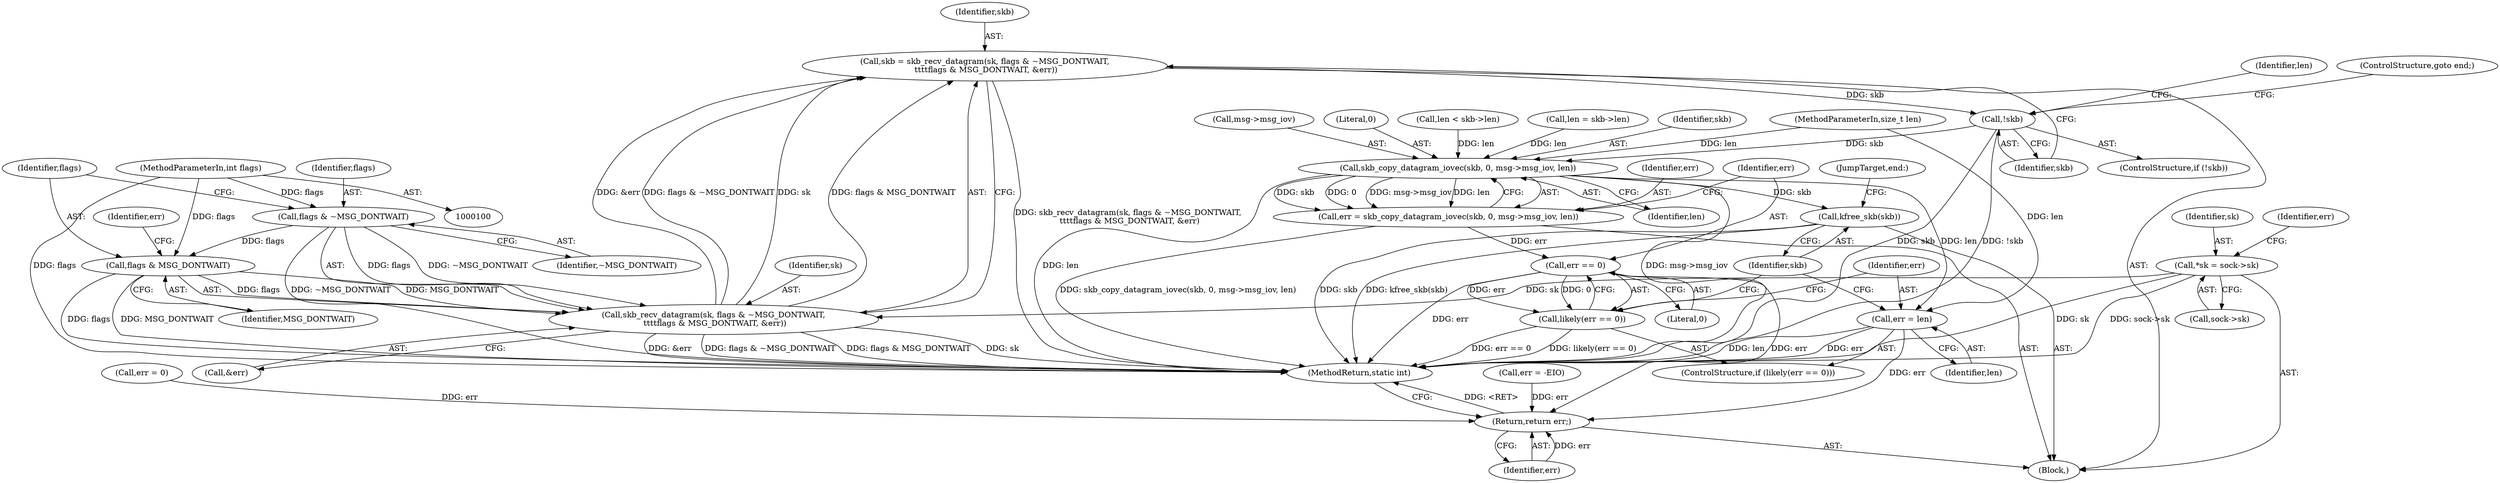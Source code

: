 digraph "0_linux_f3d3342602f8bcbf37d7c46641cb9bca7618eb1c_20@API" {
"1000129" [label="(Call,skb = skb_recv_datagram(sk, flags & ~MSG_DONTWAIT,\n \t\t\t\tflags & MSG_DONTWAIT, &err))"];
"1000131" [label="(Call,skb_recv_datagram(sk, flags & ~MSG_DONTWAIT,\n \t\t\t\tflags & MSG_DONTWAIT, &err))"];
"1000110" [label="(Call,*sk = sock->sk)"];
"1000133" [label="(Call,flags & ~MSG_DONTWAIT)"];
"1000105" [label="(MethodParameterIn,int flags)"];
"1000136" [label="(Call,flags & MSG_DONTWAIT)"];
"1000142" [label="(Call,!skb)"];
"1000170" [label="(Call,skb_copy_datagram_iovec(skb, 0, msg->msg_iov, len))"];
"1000168" [label="(Call,err = skb_copy_datagram_iovec(skb, 0, msg->msg_iov, len))"];
"1000179" [label="(Call,err == 0)"];
"1000178" [label="(Call,likely(err == 0))"];
"1000188" [label="(Return,return err;)"];
"1000182" [label="(Call,err = len)"];
"1000185" [label="(Call,kfree_skb(skb))"];
"1000139" [label="(Call,&err)"];
"1000182" [label="(Call,err = len)"];
"1000188" [label="(Return,return err;)"];
"1000126" [label="(Call,err = 0)"];
"1000151" [label="(Call,len = skb->len)"];
"1000186" [label="(Identifier,skb)"];
"1000177" [label="(ControlStructure,if (likely(err == 0)))"];
"1000137" [label="(Identifier,flags)"];
"1000143" [label="(Identifier,skb)"];
"1000130" [label="(Identifier,skb)"];
"1000180" [label="(Identifier,err)"];
"1000104" [label="(MethodParameterIn,size_t len)"];
"1000111" [label="(Identifier,sk)"];
"1000141" [label="(ControlStructure,if (!skb))"];
"1000171" [label="(Identifier,skb)"];
"1000140" [label="(Identifier,err)"];
"1000110" [label="(Call,*sk = sock->sk)"];
"1000189" [label="(Identifier,err)"];
"1000190" [label="(MethodReturn,static int)"];
"1000184" [label="(Identifier,len)"];
"1000142" [label="(Call,!skb)"];
"1000136" [label="(Call,flags & MSG_DONTWAIT)"];
"1000138" [label="(Identifier,MSG_DONTWAIT)"];
"1000135" [label="(Identifier,~MSG_DONTWAIT)"];
"1000147" [label="(Identifier,len)"];
"1000169" [label="(Identifier,err)"];
"1000183" [label="(Identifier,err)"];
"1000129" [label="(Call,skb = skb_recv_datagram(sk, flags & ~MSG_DONTWAIT,\n \t\t\t\tflags & MSG_DONTWAIT, &err))"];
"1000178" [label="(Call,likely(err == 0))"];
"1000133" [label="(Call,flags & ~MSG_DONTWAIT)"];
"1000131" [label="(Call,skb_recv_datagram(sk, flags & ~MSG_DONTWAIT,\n \t\t\t\tflags & MSG_DONTWAIT, &err))"];
"1000187" [label="(JumpTarget,end:)"];
"1000112" [label="(Call,sock->sk)"];
"1000168" [label="(Call,err = skb_copy_datagram_iovec(skb, 0, msg->msg_iov, len))"];
"1000106" [label="(Block,)"];
"1000116" [label="(Identifier,err)"];
"1000115" [label="(Call,err = -EIO)"];
"1000179" [label="(Call,err == 0)"];
"1000176" [label="(Identifier,len)"];
"1000134" [label="(Identifier,flags)"];
"1000132" [label="(Identifier,sk)"];
"1000170" [label="(Call,skb_copy_datagram_iovec(skb, 0, msg->msg_iov, len))"];
"1000173" [label="(Call,msg->msg_iov)"];
"1000105" [label="(MethodParameterIn,int flags)"];
"1000172" [label="(Literal,0)"];
"1000158" [label="(Call,len < skb->len)"];
"1000185" [label="(Call,kfree_skb(skb))"];
"1000181" [label="(Literal,0)"];
"1000144" [label="(ControlStructure,goto end;)"];
"1000129" -> "1000106"  [label="AST: "];
"1000129" -> "1000131"  [label="CFG: "];
"1000130" -> "1000129"  [label="AST: "];
"1000131" -> "1000129"  [label="AST: "];
"1000143" -> "1000129"  [label="CFG: "];
"1000129" -> "1000190"  [label="DDG: skb_recv_datagram(sk, flags & ~MSG_DONTWAIT,\n \t\t\t\tflags & MSG_DONTWAIT, &err)"];
"1000131" -> "1000129"  [label="DDG: sk"];
"1000131" -> "1000129"  [label="DDG: flags & ~MSG_DONTWAIT"];
"1000131" -> "1000129"  [label="DDG: flags & MSG_DONTWAIT"];
"1000131" -> "1000129"  [label="DDG: &err"];
"1000129" -> "1000142"  [label="DDG: skb"];
"1000131" -> "1000139"  [label="CFG: "];
"1000132" -> "1000131"  [label="AST: "];
"1000133" -> "1000131"  [label="AST: "];
"1000136" -> "1000131"  [label="AST: "];
"1000139" -> "1000131"  [label="AST: "];
"1000131" -> "1000190"  [label="DDG: sk"];
"1000131" -> "1000190"  [label="DDG: &err"];
"1000131" -> "1000190"  [label="DDG: flags & ~MSG_DONTWAIT"];
"1000131" -> "1000190"  [label="DDG: flags & MSG_DONTWAIT"];
"1000110" -> "1000131"  [label="DDG: sk"];
"1000133" -> "1000131"  [label="DDG: flags"];
"1000133" -> "1000131"  [label="DDG: ~MSG_DONTWAIT"];
"1000136" -> "1000131"  [label="DDG: flags"];
"1000136" -> "1000131"  [label="DDG: MSG_DONTWAIT"];
"1000110" -> "1000106"  [label="AST: "];
"1000110" -> "1000112"  [label="CFG: "];
"1000111" -> "1000110"  [label="AST: "];
"1000112" -> "1000110"  [label="AST: "];
"1000116" -> "1000110"  [label="CFG: "];
"1000110" -> "1000190"  [label="DDG: sock->sk"];
"1000110" -> "1000190"  [label="DDG: sk"];
"1000133" -> "1000135"  [label="CFG: "];
"1000134" -> "1000133"  [label="AST: "];
"1000135" -> "1000133"  [label="AST: "];
"1000137" -> "1000133"  [label="CFG: "];
"1000133" -> "1000190"  [label="DDG: ~MSG_DONTWAIT"];
"1000105" -> "1000133"  [label="DDG: flags"];
"1000133" -> "1000136"  [label="DDG: flags"];
"1000105" -> "1000100"  [label="AST: "];
"1000105" -> "1000190"  [label="DDG: flags"];
"1000105" -> "1000136"  [label="DDG: flags"];
"1000136" -> "1000138"  [label="CFG: "];
"1000137" -> "1000136"  [label="AST: "];
"1000138" -> "1000136"  [label="AST: "];
"1000140" -> "1000136"  [label="CFG: "];
"1000136" -> "1000190"  [label="DDG: MSG_DONTWAIT"];
"1000136" -> "1000190"  [label="DDG: flags"];
"1000142" -> "1000141"  [label="AST: "];
"1000142" -> "1000143"  [label="CFG: "];
"1000143" -> "1000142"  [label="AST: "];
"1000144" -> "1000142"  [label="CFG: "];
"1000147" -> "1000142"  [label="CFG: "];
"1000142" -> "1000190"  [label="DDG: !skb"];
"1000142" -> "1000190"  [label="DDG: skb"];
"1000142" -> "1000170"  [label="DDG: skb"];
"1000170" -> "1000168"  [label="AST: "];
"1000170" -> "1000176"  [label="CFG: "];
"1000171" -> "1000170"  [label="AST: "];
"1000172" -> "1000170"  [label="AST: "];
"1000173" -> "1000170"  [label="AST: "];
"1000176" -> "1000170"  [label="AST: "];
"1000168" -> "1000170"  [label="CFG: "];
"1000170" -> "1000190"  [label="DDG: len"];
"1000170" -> "1000190"  [label="DDG: msg->msg_iov"];
"1000170" -> "1000168"  [label="DDG: skb"];
"1000170" -> "1000168"  [label="DDG: 0"];
"1000170" -> "1000168"  [label="DDG: msg->msg_iov"];
"1000170" -> "1000168"  [label="DDG: len"];
"1000158" -> "1000170"  [label="DDG: len"];
"1000151" -> "1000170"  [label="DDG: len"];
"1000104" -> "1000170"  [label="DDG: len"];
"1000170" -> "1000182"  [label="DDG: len"];
"1000170" -> "1000185"  [label="DDG: skb"];
"1000168" -> "1000106"  [label="AST: "];
"1000169" -> "1000168"  [label="AST: "];
"1000180" -> "1000168"  [label="CFG: "];
"1000168" -> "1000190"  [label="DDG: skb_copy_datagram_iovec(skb, 0, msg->msg_iov, len)"];
"1000168" -> "1000179"  [label="DDG: err"];
"1000179" -> "1000178"  [label="AST: "];
"1000179" -> "1000181"  [label="CFG: "];
"1000180" -> "1000179"  [label="AST: "];
"1000181" -> "1000179"  [label="AST: "];
"1000178" -> "1000179"  [label="CFG: "];
"1000179" -> "1000190"  [label="DDG: err"];
"1000179" -> "1000178"  [label="DDG: err"];
"1000179" -> "1000178"  [label="DDG: 0"];
"1000179" -> "1000188"  [label="DDG: err"];
"1000178" -> "1000177"  [label="AST: "];
"1000183" -> "1000178"  [label="CFG: "];
"1000186" -> "1000178"  [label="CFG: "];
"1000178" -> "1000190"  [label="DDG: likely(err == 0)"];
"1000178" -> "1000190"  [label="DDG: err == 0"];
"1000188" -> "1000106"  [label="AST: "];
"1000188" -> "1000189"  [label="CFG: "];
"1000189" -> "1000188"  [label="AST: "];
"1000190" -> "1000188"  [label="CFG: "];
"1000188" -> "1000190"  [label="DDG: <RET>"];
"1000189" -> "1000188"  [label="DDG: err"];
"1000126" -> "1000188"  [label="DDG: err"];
"1000115" -> "1000188"  [label="DDG: err"];
"1000182" -> "1000188"  [label="DDG: err"];
"1000182" -> "1000177"  [label="AST: "];
"1000182" -> "1000184"  [label="CFG: "];
"1000183" -> "1000182"  [label="AST: "];
"1000184" -> "1000182"  [label="AST: "];
"1000186" -> "1000182"  [label="CFG: "];
"1000182" -> "1000190"  [label="DDG: len"];
"1000182" -> "1000190"  [label="DDG: err"];
"1000104" -> "1000182"  [label="DDG: len"];
"1000185" -> "1000106"  [label="AST: "];
"1000185" -> "1000186"  [label="CFG: "];
"1000186" -> "1000185"  [label="AST: "];
"1000187" -> "1000185"  [label="CFG: "];
"1000185" -> "1000190"  [label="DDG: kfree_skb(skb)"];
"1000185" -> "1000190"  [label="DDG: skb"];
}
